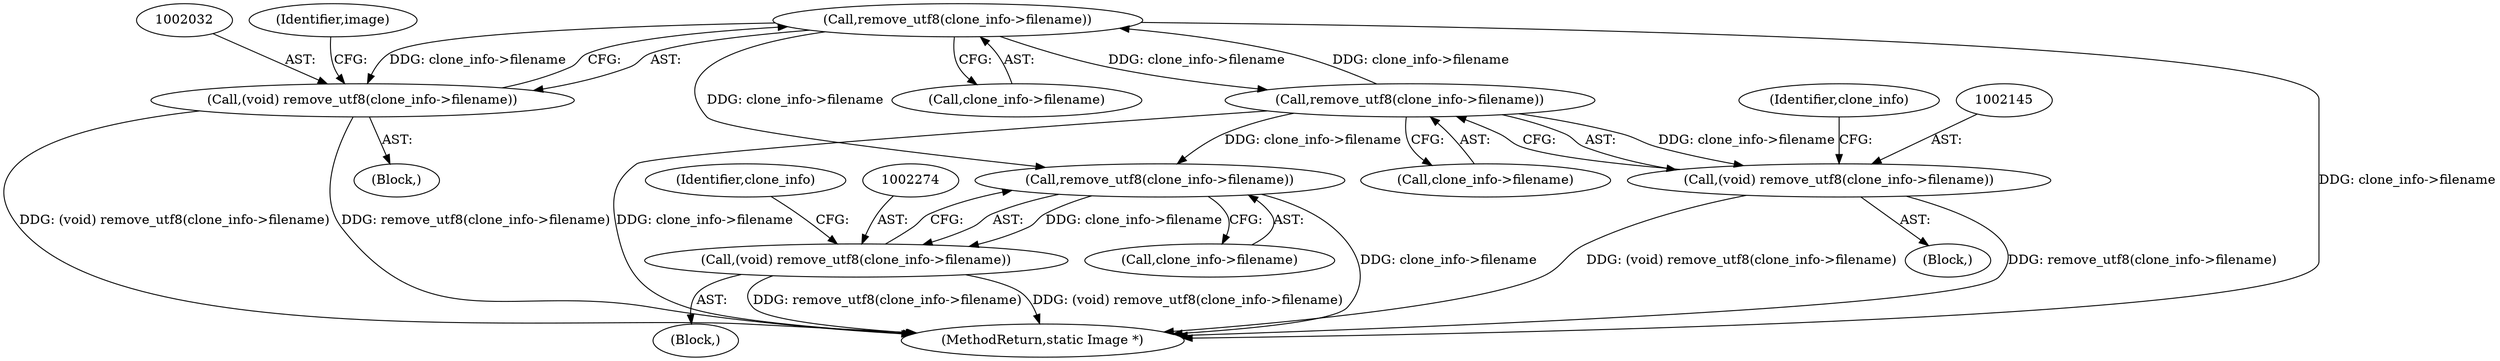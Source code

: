 digraph "0_ImageMagick_f7206618d27c2e69d977abf40e3035a33e5f6be0@API" {
"1002033" [label="(Call,remove_utf8(clone_info->filename))"];
"1002146" [label="(Call,remove_utf8(clone_info->filename))"];
"1002033" [label="(Call,remove_utf8(clone_info->filename))"];
"1002031" [label="(Call,(void) remove_utf8(clone_info->filename))"];
"1002275" [label="(Call,remove_utf8(clone_info->filename))"];
"1002273" [label="(Call,(void) remove_utf8(clone_info->filename))"];
"1002144" [label="(Call,(void) remove_utf8(clone_info->filename))"];
"1002314" [label="(MethodReturn,static Image *)"];
"1002147" [label="(Call,clone_info->filename)"];
"1002280" [label="(Identifier,clone_info)"];
"1002273" [label="(Call,(void) remove_utf8(clone_info->filename))"];
"1002151" [label="(Identifier,clone_info)"];
"1002276" [label="(Call,clone_info->filename)"];
"1002034" [label="(Call,clone_info->filename)"];
"1002021" [label="(Block,)"];
"1002275" [label="(Call,remove_utf8(clone_info->filename))"];
"1002040" [label="(Identifier,image)"];
"1002134" [label="(Block,)"];
"1002263" [label="(Block,)"];
"1002144" [label="(Call,(void) remove_utf8(clone_info->filename))"];
"1002033" [label="(Call,remove_utf8(clone_info->filename))"];
"1002146" [label="(Call,remove_utf8(clone_info->filename))"];
"1002031" [label="(Call,(void) remove_utf8(clone_info->filename))"];
"1002033" -> "1002031"  [label="AST: "];
"1002033" -> "1002034"  [label="CFG: "];
"1002034" -> "1002033"  [label="AST: "];
"1002031" -> "1002033"  [label="CFG: "];
"1002033" -> "1002314"  [label="DDG: clone_info->filename"];
"1002033" -> "1002031"  [label="DDG: clone_info->filename"];
"1002146" -> "1002033"  [label="DDG: clone_info->filename"];
"1002033" -> "1002146"  [label="DDG: clone_info->filename"];
"1002033" -> "1002275"  [label="DDG: clone_info->filename"];
"1002146" -> "1002144"  [label="AST: "];
"1002146" -> "1002147"  [label="CFG: "];
"1002147" -> "1002146"  [label="AST: "];
"1002144" -> "1002146"  [label="CFG: "];
"1002146" -> "1002314"  [label="DDG: clone_info->filename"];
"1002146" -> "1002144"  [label="DDG: clone_info->filename"];
"1002146" -> "1002275"  [label="DDG: clone_info->filename"];
"1002031" -> "1002021"  [label="AST: "];
"1002032" -> "1002031"  [label="AST: "];
"1002040" -> "1002031"  [label="CFG: "];
"1002031" -> "1002314"  [label="DDG: remove_utf8(clone_info->filename)"];
"1002031" -> "1002314"  [label="DDG: (void) remove_utf8(clone_info->filename)"];
"1002275" -> "1002273"  [label="AST: "];
"1002275" -> "1002276"  [label="CFG: "];
"1002276" -> "1002275"  [label="AST: "];
"1002273" -> "1002275"  [label="CFG: "];
"1002275" -> "1002314"  [label="DDG: clone_info->filename"];
"1002275" -> "1002273"  [label="DDG: clone_info->filename"];
"1002273" -> "1002263"  [label="AST: "];
"1002274" -> "1002273"  [label="AST: "];
"1002280" -> "1002273"  [label="CFG: "];
"1002273" -> "1002314"  [label="DDG: remove_utf8(clone_info->filename)"];
"1002273" -> "1002314"  [label="DDG: (void) remove_utf8(clone_info->filename)"];
"1002144" -> "1002134"  [label="AST: "];
"1002145" -> "1002144"  [label="AST: "];
"1002151" -> "1002144"  [label="CFG: "];
"1002144" -> "1002314"  [label="DDG: (void) remove_utf8(clone_info->filename)"];
"1002144" -> "1002314"  [label="DDG: remove_utf8(clone_info->filename)"];
}
